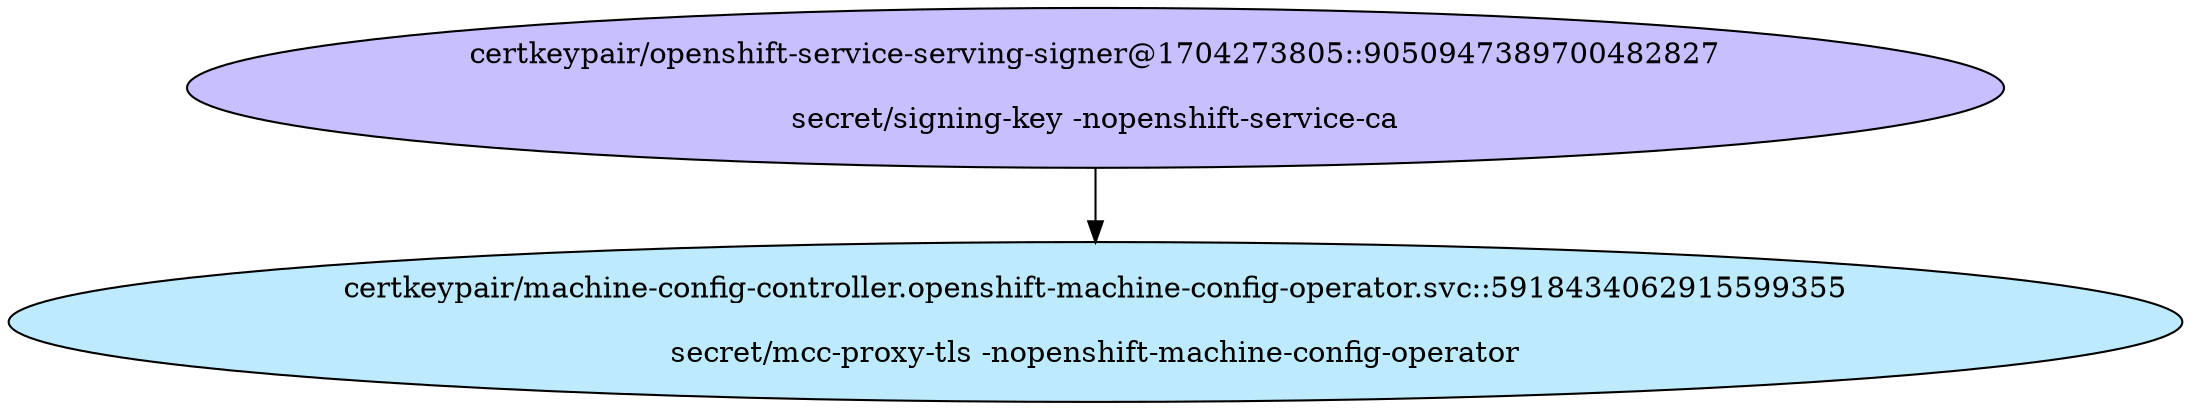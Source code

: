 digraph "Local Certificate" {
  // Node definitions.
  1 [
    label="certkeypair/openshift-service-serving-signer@1704273805::9050947389700482827\n\nsecret/signing-key -nopenshift-service-ca\n"
    style=filled
    fillcolor="#c7bfff"
  ];
  37 [
    label="certkeypair/machine-config-controller.openshift-machine-config-operator.svc::5918434062915599355\n\nsecret/mcc-proxy-tls -nopenshift-machine-config-operator\n"
    style=filled
    fillcolor="#bdebfd"
  ];

  // Edge definitions.
  1 -> 37;
}